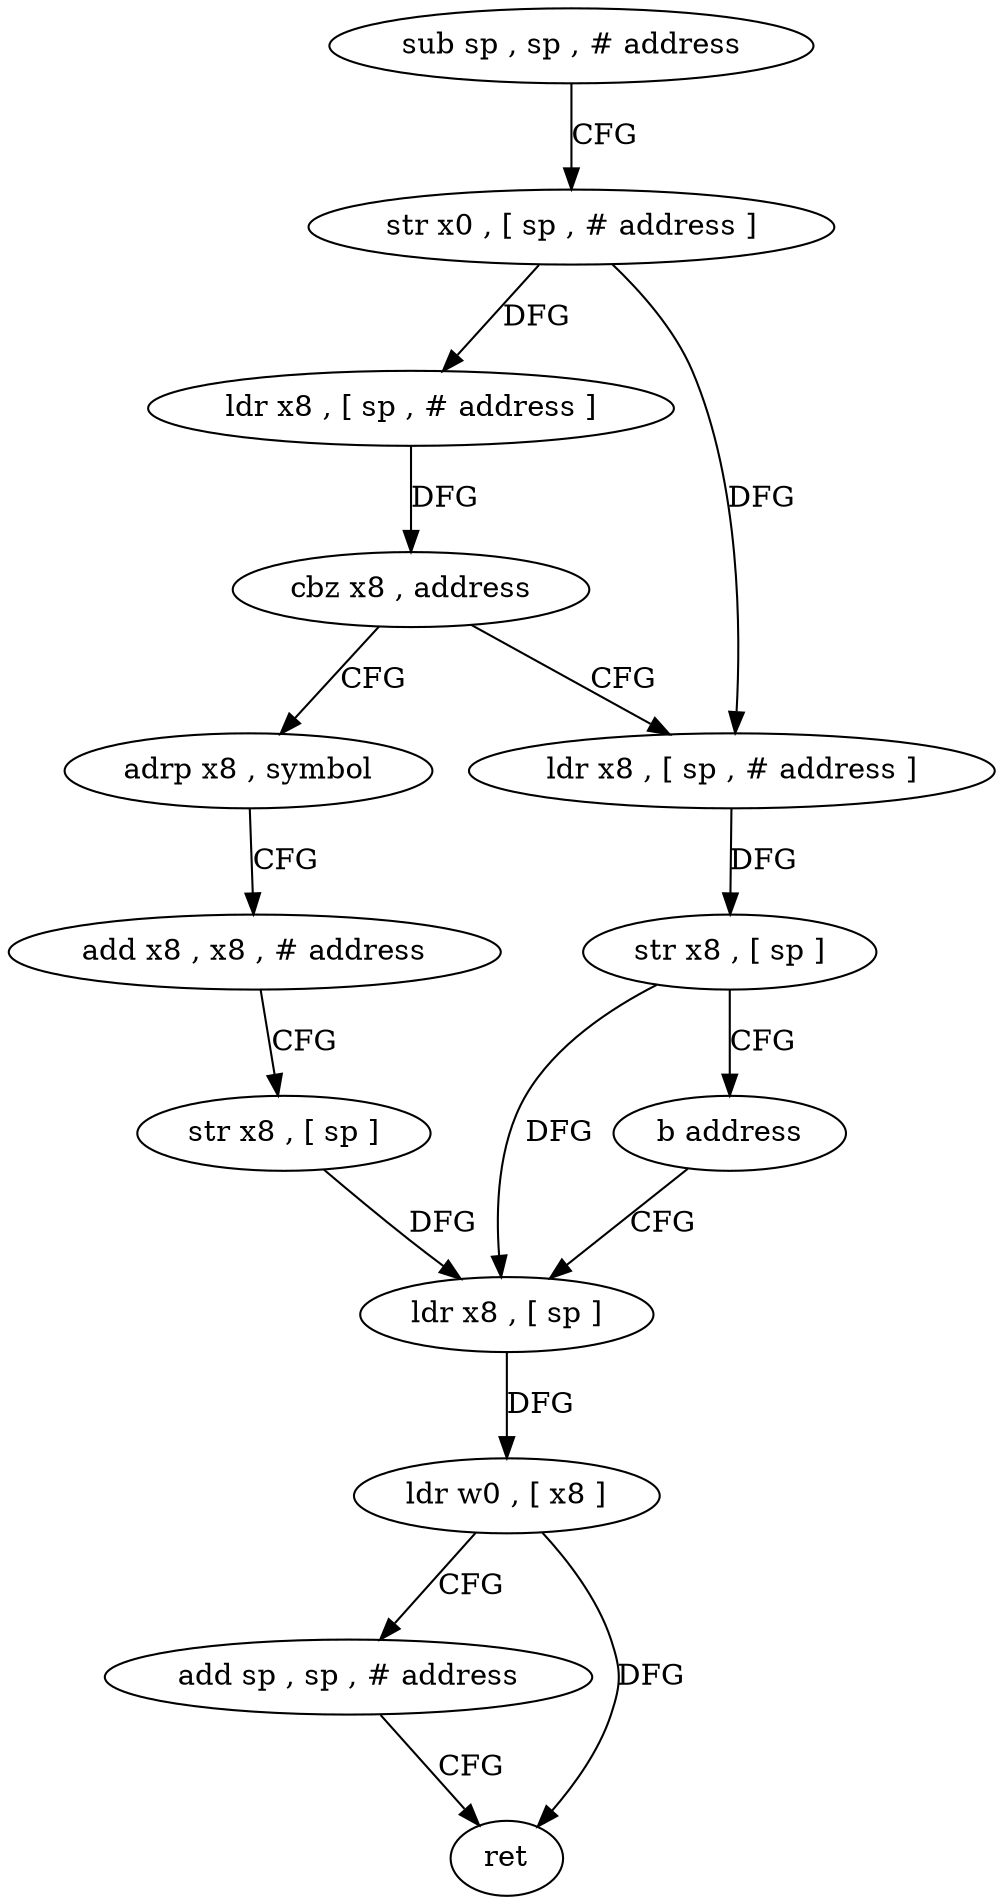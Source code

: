 digraph "func" {
"4212768" [label = "sub sp , sp , # address" ]
"4212772" [label = "str x0 , [ sp , # address ]" ]
"4212776" [label = "ldr x8 , [ sp , # address ]" ]
"4212780" [label = "cbz x8 , address" ]
"4212796" [label = "adrp x8 , symbol" ]
"4212784" [label = "ldr x8 , [ sp , # address ]" ]
"4212800" [label = "add x8 , x8 , # address" ]
"4212804" [label = "str x8 , [ sp ]" ]
"4212808" [label = "ldr x8 , [ sp ]" ]
"4212788" [label = "str x8 , [ sp ]" ]
"4212792" [label = "b address" ]
"4212812" [label = "ldr w0 , [ x8 ]" ]
"4212816" [label = "add sp , sp , # address" ]
"4212820" [label = "ret" ]
"4212768" -> "4212772" [ label = "CFG" ]
"4212772" -> "4212776" [ label = "DFG" ]
"4212772" -> "4212784" [ label = "DFG" ]
"4212776" -> "4212780" [ label = "DFG" ]
"4212780" -> "4212796" [ label = "CFG" ]
"4212780" -> "4212784" [ label = "CFG" ]
"4212796" -> "4212800" [ label = "CFG" ]
"4212784" -> "4212788" [ label = "DFG" ]
"4212800" -> "4212804" [ label = "CFG" ]
"4212804" -> "4212808" [ label = "DFG" ]
"4212808" -> "4212812" [ label = "DFG" ]
"4212788" -> "4212792" [ label = "CFG" ]
"4212788" -> "4212808" [ label = "DFG" ]
"4212792" -> "4212808" [ label = "CFG" ]
"4212812" -> "4212816" [ label = "CFG" ]
"4212812" -> "4212820" [ label = "DFG" ]
"4212816" -> "4212820" [ label = "CFG" ]
}

